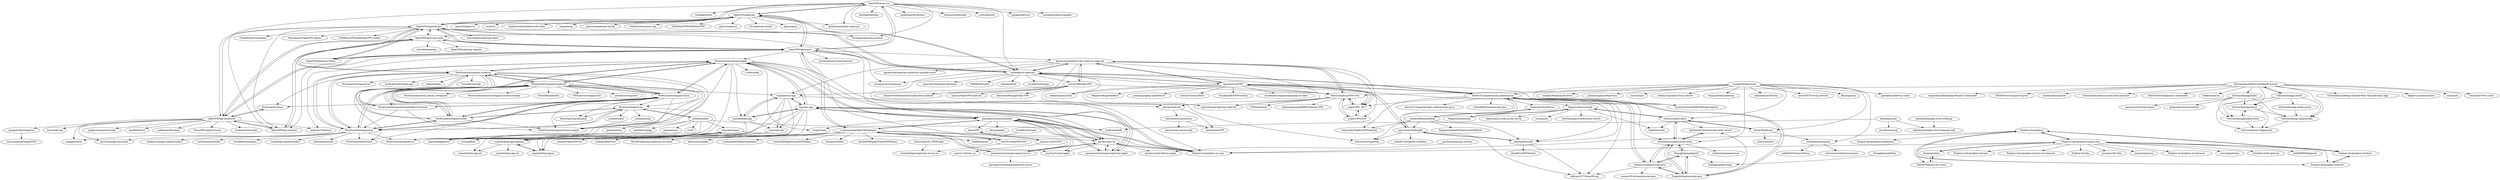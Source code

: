 digraph G {
"OpenVPN/easy-rsa" -> "OpenVPN/openvpn"
"OpenVPN/easy-rsa" -> "cloudflare/cfssl" ["e"=1]
"OpenVPN/easy-rsa" -> "OpenVPN/openvpn-gui"
"OpenVPN/easy-rsa" -> "OpenVPN/openvpn-build"
"OpenVPN/easy-rsa" -> "OpenVPN/openvpn3"
"OpenVPN/easy-rsa" -> "kylemanna/docker-openvpn" ["e"=1]
"OpenVPN/easy-rsa" -> "fail2ban/fail2ban" ["e"=1]
"OpenVPN/easy-rsa" -> "furlongm/openvpn-monitor" ["e"=1]
"OpenVPN/easy-rsa" -> "smallstep/certificates" ["e"=1]
"OpenVPN/easy-rsa" -> "schwabe/ics-openvpn"
"OpenVPN/easy-rsa" -> "letsencrypt/boulder" ["e"=1]
"OpenVPN/easy-rsa" -> "yrutschle/sslh" ["e"=1]
"OpenVPN/easy-rsa" -> "OpenVPN/tap-windows"
"OpenVPN/easy-rsa" -> "google/cadvisor" ["e"=1]
"OpenVPN/easy-rsa" -> "ansible/ansible-examples" ["e"=1]
"OpenVPN/openvpn" -> "OpenVPN/easy-rsa"
"OpenVPN/openvpn" -> "SoftEtherVPN/SoftEtherVPN" ["e"=1]
"OpenVPN/openvpn" -> "OpenVPN/openvpn-gui"
"OpenVPN/openvpn" -> "schwabe/ics-openvpn"
"OpenVPN/openvpn" -> "openssl/openssl" ["e"=1]
"OpenVPN/openvpn" -> "Nyr/openvpn-install" ["e"=1]
"OpenVPN/openvpn" -> "OpenVPN/openvpn3"
"OpenVPN/openvpn" -> "nginx/nginx" ["e"=1]
"OpenVPN/openvpn" -> "openwrt/openwrt" ["e"=1]
"OpenVPN/openvpn" -> "kylemanna/docker-openvpn" ["e"=1]
"OpenVPN/openvpn" -> "curl/curl" ["e"=1]
"OpenVPN/openvpn" -> "shadowsocks/shadowsocks-libev" ["e"=1]
"OpenVPN/openvpn" -> "nmap/nmap" ["e"=1]
"OpenVPN/openvpn" -> "angristan/openvpn-install" ["e"=1]
"OpenVPN/openvpn" -> "hwdsl2/setup-ipsec-vpn" ["e"=1]
"OpenVPN/openvpn-gui" -> "OpenVPN/openvpn3"
"OpenVPN/openvpn-gui" -> "OpenVPN/openvpn-build"
"OpenVPN/openvpn-gui" -> "OpenVPN/openvpn"
"OpenVPN/openvpn-gui" -> "OpenVPN/openvpn3-linux"
"OpenVPN/openvpn-gui" -> "OpenVPN/tap-windows6"
"OpenVPN/openvpn-gui" -> "OpenVPN/easy-rsa"
"OpenVPN/openvpn-gui" -> "schwabe/ics-openvpn"
"OpenVPN/openvpn-gui" -> "OpenVPN/tap-windows"
"OpenVPN/openvpn-gui" -> "Securepoint/openvpn-client"
"OpenVPN/openvpn-gui" -> "Tunnelblick/Tunnelblick" ["e"=1]
"OpenVPN/openvpn-gui" -> "WireGuard/wireguard-windows"
"OpenVPN/openvpn-gui" -> "Chocobozzz/OpenVPN-Admin" ["e"=1]
"OpenVPN/openvpn-gui" -> "furlongm/openvpn-monitor" ["e"=1]
"OpenVPN/openvpn-gui" -> "SoftEtherVPN/SoftEtherVPN_Stable" ["e"=1]
"OpenVPN/openvpn-gui" -> "strongswan/strongswan" ["e"=1]
"OpenVPN/openvpn3" -> "OpenVPN/openvpn3-linux"
"OpenVPN/openvpn3" -> "OpenVPN/openvpn-gui"
"OpenVPN/openvpn3" -> "ss-abramchuk/OpenVPNAdapter"
"OpenVPN/openvpn3" -> "OpenVPN/tap-windows6"
"OpenVPN/openvpn3" -> "OpenVPN/openvpn-build"
"OpenVPN/openvpn3" -> "schwabe/ics-openvpn"
"OpenVPN/openvpn3" -> "OpenVPN/openvpn"
"OpenVPN/openvpn3" -> "AnhTVc/OpenVPN-IOS"
"OpenVPN/openvpn3" -> "passepartoutvpn/tunnelkit"
"OpenVPN/openvpn3" -> "pritunl/pritunl-client-electron" ["e"=1]
"OpenVPN/openvpn3" -> "OpenVPN/easy-rsa"
"OpenVPN/openvpn3" -> "OpenVPN/tap-windows"
"OpenVPN/openvpn3" -> "ambrop72/badvpn" ["e"=1]
"OpenVPN/openvpn3" -> "gayanvoice/android-vpn-client-ics-openvpn"
"OpenVPN/openvpn3" -> "WireGuard/wireguard-apple"
"passepartoutvpn/tunnelkit" -> "ss-abramchuk/OpenVPNAdapter"
"passepartoutvpn/tunnelkit" -> "passepartoutvpn/passepartout-apple"
"passepartoutvpn/tunnelkit" -> "pia-foss/vpn-ios"
"passepartoutvpn/tunnelkit" -> "passepartoutvpn/passepartout-ios"
"passepartoutvpn/tunnelkit" -> "ivpn/ios-app"
"passepartoutvpn/tunnelkit" -> "pia-foss/tunnel-apple"
"passepartoutvpn/tunnelkit" -> "Psiphon-Inc/psiphon-ios-vpn"
"passepartoutvpn/tunnelkit" -> "WireGuard/wireguard-apple"
"passepartoutvpn/tunnelkit" -> "eduvpn/apple"
"passepartoutvpn/tunnelkit" -> "iCepa/iCepa" ["e"=1]
"passepartoutvpn/tunnelkit" -> "kean/VPN"
"pia-foss/extension-chrome" -> "pia-foss/client-library-apple"
"Psiphon-Inc/psiphon" -> "Psiphon-Inc/psiphon-windows"
"Psiphon-Inc/psiphon" -> "Psiphon-Inc/psiphon-android"
"Psiphon-Inc/psiphon" -> "Psiphon-Labs/psiphon-tunnel-core"
"Psiphon-Inc/psiphon" -> "Psiphon-Inc/psiphon-automation"
"Psiphon-Inc/psiphon" -> "Psiphon-Inc/psiphon-ios-vpn"
"fengyouchao/esocks" -> "fengyouchao/sockslib"
"fengyouchao/sockslib" -> "fengyouchao/esocks"
"fengyouchao/sockslib" -> "xtuhcy/socks5-netty"
"fengyouchao/sockslib" -> "damico/java-socks-proxy-server"
"fengyouchao/sockslib" -> "boldt/niosocks"
"fengyouchao/sockslib" -> "ravn/jsocks"
"fengyouchao/sockslib" -> "bbottema/java-socks-proxy-server"
"schwabe/ics-openvpn" -> "hexene/LocalVPN"
"schwabe/ics-openvpn" -> "OpenVPN/openvpn"
"schwabe/ics-openvpn" -> "gayanvoice/android-vpn-client-ics-openvpn"
"schwabe/ics-openvpn" -> "OpenVPN/openvpn3"
"schwabe/ics-openvpn" -> "dawei101/shadowsocks-android-java"
"schwabe/ics-openvpn" -> "M66B/NetGuard" ["e"=1]
"schwabe/ics-openvpn" -> "madeye/proxydroid" ["e"=1]
"schwabe/ics-openvpn" -> "ukanth/afwall" ["e"=1]
"schwabe/ics-openvpn" -> "MaxSmile/EasyVPN-Free"
"schwabe/ics-openvpn" -> "yuger/VPN_2017"
"schwabe/ics-openvpn" -> "ashraf789/Cake-VPN"
"schwabe/ics-openvpn" -> "OpenVPN/openvpn-gui"
"schwabe/ics-openvpn" -> "strongswan/strongswan" ["e"=1]
"schwabe/ics-openvpn" -> "asLody/VirtualApp" ["e"=1]
"schwabe/ics-openvpn" -> "open-keychain/open-keychain" ["e"=1]
"yuger/VPN2018" -> "yuger/VPN_2017"
"yuger/VPN2018" -> "MaxSmile/EasyVPN-Free"
"GitGuardian/ggshield" -> "GitGuardian/ggcanary"
"GitGuardian/ggshield" -> "GitGuardian/ggshield-action"
"GitGuardian/ggshield" -> "GitGuardian/py-gitguardian"
"GitGuardian/ggshield" -> "projectdiscovery/cloudlist" ["e"=1]
"GitGuardian/ggshield" -> "aquasecurity/chain-bench" ["e"=1]
"GitGuardian/py-gitguardian" -> "GitGuardian/src-fingerprint"
"OpenVPN/tap-windows6" -> "OpenVPN/tap-windows"
"OpenVPN/tap-windows6" -> "OpenVPN/openvpn-build"
"OpenVPN/tap-windows6" -> "songgao/water" ["e"=1]
"OpenVPN/tap-windows6" -> "eycorsican/go-tun2socks" ["e"=1]
"OpenVPN/tap-windows6" -> "OpenVPN/openvpn3"
"OpenVPN/tap-windows6" -> "WireGuard/wintun"
"OpenVPN/tap-windows6" -> "yinghuocho/gotun2socks" ["e"=1]
"OpenVPN/tap-windows6" -> "basil00/Divert" ["e"=1]
"OpenVPN/tap-windows6" -> "ambrop72/badvpn" ["e"=1]
"OpenVPN/tap-windows6" -> "OpenVPN/openvpn-gui"
"OpenVPN/tap-windows6" -> "LaKabane/libtuntap"
"OpenVPN/tap-windows6" -> "FlowerWrong/tun2socks" ["e"=1]
"OpenVPN/tap-windows6" -> "zhuhaow/tun2socks" ["e"=1]
"OpenVPN/tap-windows6" -> "gregnietsky/simpletun"
"OpenVPN/tap-windows6" -> "Srar/node-tap" ["e"=1]
"Psiphon-Inc/psiphon-android" -> "Psiphon-Inc/psiphon-windows"
"Psiphon-Inc/psiphon-android" -> "Psiphon-Inc/psiphon"
"WireGuard/wireguard-apple" -> "WireGuard/wireguard-windows"
"WireGuard/wireguard-apple" -> "WireGuard/wireguard-android"
"WireGuard/wireguard-apple" -> "WireGuard/wireguard-linux"
"WireGuard/wireguard-apple" -> "WireGuard/wireguard-tools"
"WireGuard/wireguard-apple" -> "passepartoutvpn/tunnelkit"
"WireGuard/wireguard-apple" -> "ivpn/ios-app"
"WireGuard/wireguard-apple" -> "WireGuard/wireguard-go"
"WireGuard/wireguard-apple" -> "Psiphon-Inc/psiphon-ios-vpn"
"WireGuard/wireguard-apple" -> "pia-foss/vpn-ios"
"WireGuard/wireguard-apple" -> "WireGuard/wireguard-rs"
"WireGuard/wireguard-apple" -> "passepartoutvpn/passepartout-apple"
"WireGuard/wireguard-apple" -> "s-s/dnscloak" ["e"=1]
"WireGuard/wireguard-apple" -> "WireGuard/wireguard-linux-compat"
"WireGuard/wireguard-apple" -> "iCepa/iCepa" ["e"=1]
"WireGuard/wireguard-apple" -> "ivpn/desktop-app"
"monkeyWie/proxyee" -> "adamfisk/LittleProxy" ["e"=1]
"monkeyWie/proxyee" -> "arloor/HttpProxy"
"monkeyWie/proxyee" -> "mitre/HTTP-Proxy-Servlet" ["e"=1]
"monkeyWie/proxyee" -> "ffay/lanproxy" ["e"=1]
"monkeyWie/proxyee" -> "xtuhcy/socks5-netty"
"monkeyWie/proxyee" -> "ksfzhaohui/shadowsocks-netty"
"monkeyWie/proxyee" -> "dawei101/shadowsocks-android-java"
"monkeyWie/proxyee" -> "chhsiao90/nitmproxy"
"monkeyWie/proxyee" -> "ganskef/LittleProxy-mitm" ["e"=1]
"monkeyWie/proxyee" -> "monkeyWie/proxyee-down" ["e"=1]
"monkeyWie/proxyee" -> "huolizhuminh/NetWorkPacketCapture" ["e"=1]
"monkeyWie/proxyee" -> "puhaiyang/easyHttpProxy"
"monkeyWie/proxyee" -> "core-lib/xjar" ["e"=1]
"monkeyWie/proxyee" -> "stefano-lupo/Java-Proxy-Server"
"monkeyWie/proxyee" -> "tang-jie/NettyGateway"
"WireGuard/wireguard-windows" -> "WireGuard/wireguard-linux"
"WireGuard/wireguard-windows" -> "WireGuard/wireguard-android"
"WireGuard/wireguard-windows" -> "WireGuard/wireguard-apple"
"WireGuard/wireguard-windows" -> "WireGuard/wireguard-go"
"WireGuard/wireguard-windows" -> "WireGuard/wireguard-tools"
"WireGuard/wireguard-windows" -> "WireGuard/wintun"
"WireGuard/wireguard-windows" -> "WireGuard/wireguard-monolithic-historical"
"WireGuard/wireguard-windows" -> "TunSafe/TunSafe" ["e"=1]
"WireGuard/wireguard-windows" -> "WireGuard/WireGuard" ["e"=1]
"WireGuard/wireguard-windows" -> "WireGuard/wireguard-nt"
"WireGuard/wireguard-windows" -> "WireGuard/wireguard-rs"
"WireGuard/wireguard-windows" -> "WireGuard/wireguard-linux-compat"
"WireGuard/wireguard-windows" -> "mullvad/mullvadvpn-app" ["e"=1]
"WireGuard/wireguard-windows" -> "imgk/shadow" ["e"=1]
"WireGuard/wireguard-windows" -> "OpenVPN/openvpn-gui"
"WireGuard/wintun" -> "OpenVPN/tap-windows6"
"chhsiao90/nitmproxy" -> "mike820324/microProxy"
"chhsiao90/nitmproxy" -> "viniciusccarvalho/nano-proxy"
"WireGuard/wireguard-tools" -> "WireGuard/wireguard-linux"
"WireGuard/wireguard-tools" -> "WireGuard/wireguard-android"
"WireGuard/wireguard-tools" -> "WireGuard/wireguard-linux-compat"
"WireGuard/wireguard-tools" -> "WireGuard/wireguard-apple"
"WireGuard/wireguard-tools" -> "WireGuard/wireguard-go"
"WireGuard/wireguard-tools" -> "WireGuard/wireguard-windows"
"WireGuard/wireguard-tools" -> "WireGuard/wgctrl-go"
"WireGuard/wireguard-go" -> "WireGuard/wgctrl-go"
"WireGuard/wireguard-go" -> "WireGuard/wireguard-windows"
"WireGuard/wireguard-go" -> "WireGuard/wireguard-linux"
"WireGuard/wireguard-go" -> "WireGuard/wireguard-tools"
"WireGuard/wireguard-go" -> "songgao/water" ["e"=1]
"WireGuard/wireguard-go" -> "WireGuard/wireguard-apple"
"WireGuard/wireguard-go" -> "WireGuard/wireguard-android"
"WireGuard/wireguard-go" -> "cloudflare/boringtun" ["e"=1]
"WireGuard/wireguard-go" -> "riobard/go-shadowsocks2" ["e"=1]
"WireGuard/wireguard-go" -> "tailscale/tailscale" ["e"=1]
"WireGuard/wireguard-go" -> "WireGuard/WireGuard" ["e"=1]
"WireGuard/wireguard-go" -> "shadowsocks/go-shadowsocks2" ["e"=1]
"WireGuard/wireguard-go" -> "WireGuard/wireguard-rs"
"WireGuard/wireguard-go" -> "vishvananda/netlink" ["e"=1]
"WireGuard/wireguard-go" -> "eycorsican/go-tun2socks" ["e"=1]
"ashraf789/Cake-VPN" -> "gayanvoice/android-vpn-client-ics-openvpn"
"ashraf789/Cake-VPN" -> "nnjun/SimpleOpenVpn-Android"
"ashraf789/Cake-VPN" -> "ivpn/android-app"
"ashraf789/Cake-VPN" -> "muizzu/OpenVPN-Android"
"ashraf789/Cake-VPN" -> "AnchorFreePartner/hydrasdk-demo-android"
"ashraf789/Cake-VPN" -> "KaustubhPatange/Gear-VPN"
"ashraf789/Cake-VPN" -> "MaxSmile/EasyVPN-Free"
"GitGuardian/APISecurityBestPractices" -> "GitGuardian/gg-shield"
"GitGuardian/APISecurityBestPractices" -> "GitGuardian/Getting-Started-With-The-Individual-App"
"GitGuardian/APISecurityBestPractices" -> "GitGuardian/py-gitguardian"
"GitGuardian/APISecurityBestPractices" -> "flipkart-incubator/Astra" ["e"=1]
"GitGuardian/APISecurityBestPractices" -> "snyk/snyk" ["e"=1]
"GitGuardian/APISecurityBestPractices" -> "GitGuardian/ggshield"
"GitGuardian/APISecurityBestPractices" -> "GitGuardian/ggcanary"
"GitGuardian/APISecurityBestPractices" -> "SecurityFTW/cs-suite" ["e"=1]
"GitGuardian/APISecurityBestPractices" -> "tanprathan/MobileApp-Pentest-Cheatsheet" ["e"=1]
"GitGuardian/APISecurityBestPractices" -> "OWASP/www-project-top-ten" ["e"=1]
"GitGuardian/APISecurityBestPractices" -> "MaxSmile/EasyVPN-Free"
"GitGuardian/APISecurityBestPractices" -> "michenriksen/gitrob" ["e"=1]
"GitGuardian/APISecurityBestPractices" -> "freach/kubernetes-security-best-practice" ["e"=1]
"GitGuardian/APISecurityBestPractices" -> "EdOverflow/bugbounty-cheatsheet" ["e"=1]
"GitGuardian/APISecurityBestPractices" -> "bl4de/research"
"WireGuard/wireguard-android" -> "WireGuard/wireguard-windows"
"WireGuard/wireguard-android" -> "WireGuard/wireguard-linux"
"WireGuard/wireguard-android" -> "WireGuard/wireguard-tools"
"WireGuard/wireguard-android" -> "WireGuard/wireguard-apple"
"WireGuard/wireguard-android" -> "WireGuard/wireguard-go"
"WireGuard/wireguard-android" -> "WireGuard/WireGuard" ["e"=1]
"WireGuard/wireguard-android" -> "WireGuard/wireguard-monolithic-historical"
"WireGuard/wireguard-android" -> "WireGuard/android_kernel_wireguard"
"WireGuard/wireguard-android" -> "WireGuard/wgctrl-go"
"WireGuard/wireguard-android" -> "ivpn/android-app"
"WireGuard/wireguard-android" -> "WireGuard/android-wireguard-module-builder"
"WireGuard/wireguard-android" -> "WireGuard/wireguard-linux-compat"
"WireGuard/wireguard-android" -> "f-droid/fdroidclient" ["e"=1]
"WireGuard/wireguard-android" -> "MSF-Jarvis/wireguard-kt"
"WireGuard/wireguard-android" -> "atrandys/wireguard" ["e"=1]
"OpenVPN/openvpn3-linux" -> "OpenVPN/openvpn3"
"OpenVPN/openvpn3-linux" -> "OpenVPN/openvpn-gui"
"gregnietsky/simpletun" -> "marywangran/SimpleVPN"
"Psiphon-Inc/psiphon-windows" -> "Psiphon-Inc/psiphon-android"
"Psiphon-Inc/psiphon-windows" -> "Psiphon-Inc/psiphon"
"Psiphon-Labs/psiphon-tunnel-core" -> "Psiphon-Inc/psiphon"
"Psiphon-Labs/psiphon-tunnel-core" -> "thispc/psiphon"
"Psiphon-Labs/psiphon-tunnel-core" -> "Psiphon-Inc/psiphon-ios-vpn"
"Psiphon-Labs/psiphon-tunnel-core" -> "Psiphon-Inc/psiphon-android"
"Psiphon-Labs/psiphon-tunnel-core" -> "Psiphon-Labs/psiphon-chrome"
"Psiphon-Labs/psiphon-tunnel-core" -> "Psiphon-Labs/psiphon-tunnel-core-binaries"
"Psiphon-Labs/psiphon-tunnel-core" -> "MewX/Psiphon3-for-Linux"
"Psiphon-Labs/psiphon-tunnel-core" -> "Psiphon-Inc/psiphon-windows"
"Psiphon-Labs/psiphon-tunnel-core" -> "Psiphon-Inc/dns"
"Psiphon-Labs/psiphon-tunnel-core" -> "xyuanmu/XX-Mini" ["e"=1]
"Psiphon-Labs/psiphon-tunnel-core" -> "yinqiwen/gsnova" ["e"=1]
"Psiphon-Labs/psiphon-tunnel-core" -> "Psiphon-Inc/psiphon-ios-browser"
"Psiphon-Labs/psiphon-tunnel-core" -> "azzvx/gogotester" ["e"=1]
"Psiphon-Labs/psiphon-tunnel-core" -> "brl/obfuscated-openssh" ["e"=1]
"Psiphon-Labs/psiphon-tunnel-core" -> "shell909090/goproxy" ["e"=1]
"WireGuard/wireguard-monolithic-historical" -> "WireGuard/wireguard-linux"
"WireGuard/wireguard-monolithic-historical" -> "WireGuard/wireguard-windows"
"WireGuard/wireguard-monolithic-historical" -> "WireGuard/wireguard-android"
"WireGuard/wireguard-monolithic-historical" -> "WireGuard/wireguard-linux-compat"
"WireGuard/wireguard-monolithic-historical" -> "WireGuard/wireguard-go"
"OpenVPN/tap-windows" -> "OpenVPN/tap-windows6"
"OpenVPN/tap-windows" -> "OpenVPN/openvpn-build"
"GitGuardian/ggcanary" -> "GitGuardian/ggshield-action"
"GitGuardian/ggcanary" -> "GitGuardian/py-gitguardian"
"GitGuardian/ggcanary" -> "GitGuardian/src-fingerprint"
"cgcym1234/YYVPN" -> "kean/VPN"
"cgcym1234/YYVPN" -> "cgcym1234/vpn_ss"
"kean/VPN" -> "cgcym1234/YYVPN"
"ivpn/ivpn.net" -> "ivpn/desktop-app-ui"
"ivpn/ivpn.net" -> "ivpn/desktop-app-daemon"
"hexene/LocalVPN" -> "pencil-box/NetKnight"
"hexene/LocalVPN" -> "dawei101/shadowsocks-android-java"
"hexene/LocalVPN" -> "huolizhuminh/NetWorkPacketCapture" ["e"=1]
"hexene/LocalVPN" -> "schwabe/ics-openvpn"
"hexene/LocalVPN" -> "zheying/Firewall"
"hexene/LocalVPN" -> "MegatronKing/NetBare" ["e"=1]
"hexene/LocalVPN" -> "madeye/proxydroid" ["e"=1]
"hexene/LocalVPN" -> "yuger/VPN_2017"
"hexene/LocalVPN" -> "AoEiuV020/VpnProxy"
"hexene/LocalVPN" -> "prisma/graphql-middleware" ["e"=1]
"hexene/LocalVPN" -> "MaxSmile/EasyVPN-Free"
"hexene/LocalVPN" -> "gayanvoice/android-vpn-client-ics-openvpn"
"hexene/LocalVPN" -> "x-falcon/Virtual-Hosts" ["e"=1]
"hexene/LocalVPN" -> "Soyokaze99/VPNFirewall"
"hexene/LocalVPN" -> "excitement-engineer/graphql-iso-date" ["e"=1]
"passepartoutvpn/passepartout-apple" -> "passepartoutvpn/tunnelkit"
"passepartoutvpn/passepartout-apple" -> "ivpn/ios-app"
"passepartoutvpn/passepartout-apple" -> "pia-foss/vpn-ios"
"WireGuard/wireguard-linux" -> "WireGuard/wireguard-tools"
"WireGuard/wireguard-linux" -> "WireGuard/wireguard-windows"
"WireGuard/wireguard-linux" -> "WireGuard/wireguard-android"
"WireGuard/wireguard-linux" -> "WireGuard/wireguard-go"
"WireGuard/wireguard-linux" -> "WireGuard/wireguard-apple"
"WireGuard/wireguard-linux" -> "WireGuard/wireguard-monolithic-historical"
"WireGuard/wireguard-linux" -> "WireGuard/wireguard-linux-compat"
"WireGuard/wireguard-linux" -> "WireGuard/wgctrl-go"
"WireGuard/wireguard-linux" -> "WireGuard/wg-dynamic" ["e"=1]
"WireGuard/wireguard-linux" -> "WireGuard/wireguard-rs"
"WireGuard/wireguard-linux" -> "WireGuard/wintun"
"GitGuardian/gg-shield" -> "GitGuardian/py-gitguardian"
"GitGuardian/gg-shield" -> "GitGuardian/gg-shield-action"
"GitGuardian/gg-shield" -> "GitGuardian/ggshield-action"
"GitGuardian/gg-shield" -> "GitGuardian/ggcanary"
"GitGuardian/gg-shield" -> "GitGuardian/APISecurityBestPractices"
"GitGuardian/gg-shield" -> "GitGuardian/src-fingerprint"
"yuger/VPN_2017" -> "yuger/VPN2018"
"yuger/VPN_2017" -> "MaxSmile/EasyVPN-Free"
"ksfzhaohui/shadowsocks-netty-server" -> "ksfzhaohui/shadowsocks-netty"
"inetaf/netaddr" -> "go4org/intern"
"inetaf/netaddr" -> "tailscale/depaware"
"inetaf/netaddr" -> "jwhited/corebgp" ["e"=1]
"inetaf/netaddr" -> "WireGuard/wgctrl-go"
"inetaf/netaddr" -> "jwalton/gchalk"
"inetaf/netaddr" -> "go4org/mem" ["e"=1]
"inetaf/netaddr" -> "rsc/rf" ["e"=1]
"inetaf/netaddr" -> "tailscale/hujson"
"dawei101/shadowsocks-android-java" -> "blakey22/shadowsocks-java"
"dawei101/shadowsocks-android-java" -> "dawei101/tongsheClient.shadowsocks-go-ui"
"dawei101/shadowsocks-android-java" -> "pencil-box/NetKnight"
"dawei101/shadowsocks-android-java" -> "hexene/LocalVPN"
"dawei101/shadowsocks-android-java" -> "oldman1977/SmartProxy"
"dawei101/shadowsocks-android-java" -> "clowwindy/ShadowVPNAndroid" ["e"=1]
"dawei101/shadowsocks-android-java" -> "zheying/Firewall"
"dawei101/shadowsocks-android-java" -> "fengyouchao/sockslib"
"dawei101/shadowsocks-android-java" -> "TongxiJi/shadowsocks-java"
"dawei101/shadowsocks-android-java" -> "hedaode/SmartProxy"
"dawei101/shadowsocks-android-java" -> "ksfzhaohui/shadowsocks-netty"
"dawei101/shadowsocks-android-java" -> "schwabe/ics-openvpn"
"dawei101/shadowsocks-android-java" -> "huolizhuminh/NetWorkPacketCapture" ["e"=1]
"dawei101/shadowsocks-android-java" -> "victor8886/shadowsockr-java"
"dawei101/shadowsocks-android-java" -> "yuger/VPN_2017"
"pencil-box/NetKnight" -> "zheying/Firewall"
"pencil-box/NetKnight" -> "zhao007z4/VpnServiceDemo"
"pencil-box/NetKnight" -> "oldman1977/SmartProxy"
"pencil-box/NetKnight" -> "hexene/LocalVPN"
"pencil-box/NetKnight" -> "dawei101/shadowsocks-android-java"
"pencil-box/NetKnight" -> "AoEiuV020/VpnProxy"
"madeye/BaoLianDeng" -> "hedaode/SmartProxy"
"madeye/BaoLianDeng" -> "AoEiuV020/VpnProxy"
"madeye/BaoLianDeng" -> "zheying/Firewall"
"madeye/BaoLianDeng" -> "KagayamaKaede/ShadowsocksRDroid" ["e"=1]
"madeye/BaoLianDeng" -> "clowwindy/ShadowVPNAndroid" ["e"=1]
"madeye/BaoLianDeng" -> "pencil-box/NetKnight"
"gayanvoice/android-vpn-client-ics-openvpn" -> "ashraf789/Cake-VPN"
"gayanvoice/android-vpn-client-ics-openvpn" -> "MaxSmile/EasyVPN-Free"
"gayanvoice/android-vpn-client-ics-openvpn" -> "eduvpn/android"
"gayanvoice/android-vpn-client-ics-openvpn" -> "schwabe/ics-openvpn"
"gayanvoice/android-vpn-client-ics-openvpn" -> "nnjun/SimpleOpenVpn-Android"
"gayanvoice/android-vpn-client-ics-openvpn" -> "ivpn/android-app"
"gayanvoice/android-vpn-client-ics-openvpn" -> "yuger/VPN2018"
"gayanvoice/android-vpn-client-ics-openvpn" -> "AnchorFreePartner/hydrasdk-demo-android"
"gayanvoice/android-vpn-client-ics-openvpn" -> "gayanvoice/openvpn-install-for-multiple-users"
"gayanvoice/android-vpn-client-ics-openvpn" -> "hexene/LocalVPN"
"gayanvoice/android-vpn-client-ics-openvpn" -> "yuger/VPN_2017"
"MewX/Psiphon3-for-Linux" -> "thispc/psiphon"
"Smartype/iOS_VPNPlugIn" -> "chrisballinger/openvpn-server-ios"
"pia-foss/vpn-ios" -> "passepartoutvpn/tunnelkit"
"pia-foss/vpn-ios" -> "pia-foss/tunnel-apple"
"pia-foss/vpn-ios" -> "pia-foss/client-library-apple"
"pia-foss/vpn-ios" -> "ivpn/ios-app"
"pia-foss/vpn-ios" -> "passepartoutvpn/passepartout-ios"
"pia-foss/vpn-ios" -> "Psiphon-Inc/psiphon-ios-vpn"
"pia-foss/vpn-ios" -> "passepartoutvpn/passepartout-apple"
"ivpn/ios-app" -> "ivpn/desktop-app"
"ivpn/ios-app" -> "ivpn/ivpn.net"
"ivpn/ios-app" -> "ivpn/desktop-app-daemon"
"ivpn/ios-app" -> "ivpn/android-app"
"ivpn/ios-app" -> "ivpn/desktop-app-ui"
"ivpn/ios-app" -> "passepartoutvpn/tunnelkit"
"ivpn/ios-app" -> "pia-foss/vpn-ios"
"ivpn/ios-app" -> "passepartoutvpn/passepartout-apple"
"ivpn/ios-app" -> "Psiphon-Inc/psiphon-ios-vpn"
"ivpn/ios-app" -> "WireGuard/wireguard-apple"
"ivpn/ios-app" -> "ivpn/desktop-app-ui2"
"MaxSmile/EasyVPN-Free" -> "yuger/VPN_2017"
"MaxSmile/EasyVPN-Free" -> "yuger/VPN2018"
"MaxSmile/EasyVPN-Free" -> "eduvpn/android"
"MaxSmile/EasyVPN-Free" -> "gayanvoice/android-vpn-client-ics-openvpn"
"MaxSmile/EasyVPN-Free" -> "VPNht/android"
"MaxSmile/EasyVPN-Free" -> "akashdeepsingh9988/Cybernet-VPN"
"MaxSmile/EasyVPN-Free" -> "nnjun/SimpleOpenVpn-Android"
"xtuhcy/socks5-netty" -> "ksfzhaohui/shadowsocks-netty"
"xtuhcy/socks5-netty" -> "fengyouchao/sockslib"
"xtuhcy/socks5-netty" -> "ksfzhaohui/shadowsocks-netty-server"
"xtuhcy/socks5-netty" -> "arloor/HttpProxy"
"xtuhcy/socks5-netty" -> "boldt/niosocks"
"ZhangJiupeng/AgentX" -> "ksfzhaohui/shadowsocks-netty"
"ZhangJiupeng/AgentX" -> "blakey22/shadowsocks-java"
"ZhangJiupeng/AgentX" -> "TongxiJi/shadowsocks-java"
"ZhangJiupeng/AgentX" -> "ZhangJiupeng/Gospy"
"ss-abramchuk/OpenVPNAdapter" -> "passepartoutvpn/tunnelkit"
"ss-abramchuk/OpenVPNAdapter" -> "AnhTVc/OpenVPN-IOS"
"ss-abramchuk/OpenVPNAdapter" -> "OpenVPN/openvpn3"
"ss-abramchuk/OpenVPNAdapter" -> "yaooort/OpenVPN-IOS"
"ss-abramchuk/OpenVPNAdapter" -> "passepartoutvpn/passepartout-ios"
"ss-abramchuk/OpenVPNAdapter" -> "zlyBear/BearFree" ["e"=1]
"ss-abramchuk/OpenVPNAdapter" -> "MyTheValentinus/openvpn-ios-client"
"ss-abramchuk/OpenVPNAdapter" -> "pia-foss/vpn-ios"
"ss-abramchuk/OpenVPNAdapter" -> "keeshux/tunnelkit"
"ss-abramchuk/OpenVPNAdapter" -> "yichengchen/RabbitVpnDemo" ["e"=1]
"ss-abramchuk/OpenVPNAdapter" -> "lxdcn/NEPacketTunnelVPNDemo" ["e"=1]
"ss-abramchuk/OpenVPNAdapter" -> "pia-foss/tunnel-apple"
"ss-abramchuk/OpenVPNAdapter" -> "Psiphon-Inc/psiphon-ios-vpn"
"ss-abramchuk/OpenVPNAdapter" -> "zhuhaow/NEKit" ["e"=1]
"ss-abramchuk/OpenVPNAdapter" -> "davlxd/NEPacketTunnelVPNDemo"
"passepartoutvpn/passepartout-ios" -> "passepartoutvpn/tunnelkit"
"passepartoutvpn/passepartout-ios" -> "pia-foss/vpn-ios"
"passepartoutvpn/passepartout-ios" -> "passepartoutvpn/passepartout-macos"
"passepartoutvpn/passepartout-ios" -> "ss-abramchuk/OpenVPNAdapter"
"arloor/HttpProxy" -> "arloor/connect"
"arloor/HttpProxy" -> "xtuhcy/socks5-netty"
"arloor/HttpProxy" -> "chhsiao90/nitmproxy"
"TongxiJi/shadowsocks-java" -> "ksfzhaohui/shadowsocks-netty"
"TongxiJi/shadowsocks-java" -> "ksfzhaohui/shadowsocks-netty-server"
"TongxiJi/shadowsocks-java" -> "blakey22/shadowsocks-java"
"TongxiJi/shadowsocks-java" -> "ZhangJiupeng/AgentX"
"TongxiJi/shadowsocks-java" -> "dawei101/shadowsocks-android-java"
"ivpn/desktop-app" -> "ivpn/android-app"
"ivpn/desktop-app" -> "ivpn/ios-app"
"ivpn/desktop-app" -> "ivpn/ivpn.net"
"ivpn/desktop-app" -> "ivpn/desktop-app-daemon"
"OpenVPN/openvpn-build" -> "OpenVPN/tap-windows"
"OpenVPN/openvpn-build" -> "OpenVPN/tap-windows6"
"OpenVPN/openvpn-build" -> "OpenVPN/openvpn-gui"
"OpenVPN/openvpn-build" -> "OpenVPN/openvpn3"
"OpenVPN/openvpn-build" -> "schwabe/openvpn"
"OpenVPN/openvpn-build" -> "OpenVPN/openvpn-vagrant"
"ivpn/android-app" -> "ivpn/desktop-app"
"ivpn/android-app" -> "ivpn/ivpn.net"
"ivpn/android-app" -> "ivpn/ios-app"
"ivpn/android-app" -> "ivpn/desktop-app-ui"
"ivpn/android-app" -> "ivpn/desktop-app-daemon"
"ivpn/android-app" -> "eduvpn/android"
"hedaode/SmartProxy" -> "madeye/BaoLianDeng"
"zheying/Firewall" -> "pencil-box/NetKnight"
"zheying/Firewall" -> "oldman1977/SmartProxy"
"zheying/Firewall" -> "zhao007z4/IP-Monitor"
"ivpn/desktop-app-ui" -> "ivpn/desktop-app-daemon"
"ksfzhaohui/shadowsocks-netty" -> "ksfzhaohui/shadowsocks-netty-server"
"ksfzhaohui/shadowsocks-netty" -> "xtuhcy/socks5-netty"
"ksfzhaohui/shadowsocks-netty" -> "blakey22/shadowsocks-java"
"ksfzhaohui/shadowsocks-netty" -> "TongxiJi/shadowsocks-java"
"ksfzhaohui/shadowsocks-netty" -> "ZhangJiupeng/AgentX"
"ksfzhaohui/shadowsocks-netty" -> "ksfzhaohui/gameserver" ["e"=1]
"Psiphon-Inc/psiphon-ios-vpn" -> "pia-foss/vpn-ios"
"Psiphon-Inc/psiphon-ios-vpn" -> "passepartoutvpn/tunnelkit"
"Psiphon-Inc/psiphon-ios-vpn" -> "ivpn/ios-app"
"GitGuardian/gg-shield-action" -> "GitGuardian/py-gitguardian"
"blockloop/scan" -> "jwalton/gchalk"
"blockloop/scan" -> "proullon/ramsql" ["e"=1]
"blockloop/scan" -> "nikolaydubina/go-cover-treemap-web"
"thispc/psiphon" -> "MewX/Psiphon3-for-Linux"
"thispc/psiphon" -> "Psiphon-Labs/psiphon-tunnel-core"
"blakey22/shadowsocks-java" -> "dawei101/shadowsocks-android-java"
"blakey22/shadowsocks-java" -> "ksfzhaohui/shadowsocks-netty"
"blakey22/shadowsocks-java" -> "nooner2014/shadowsocks-java"
"blakey22/shadowsocks-java" -> "oldman1977/SmartProxy"
"blakey22/shadowsocks-java" -> "TongxiJi/shadowsocks-java"
"blakey22/shadowsocks-java" -> "ZhangJiupeng/AgentX"
"eduvpn/documentation" -> "eduvpn/vpn-server-node"
"eduvpn/documentation" -> "Amebis/eduVPN"
"tailscale/hujson" -> "tailscale/depaware"
"tailscale/hujson" -> "rsc/tmplfunc" ["e"=1]
"tailscale/hujson" -> "bradfitz/lesser"
"eduvpn/android" -> "eduvpn/documentation"
"eduvpn/android" -> "Amebis/eduVPN"
"GitGuardian/ggshield-action" -> "GitGuardian/src-fingerprint"
"GitGuardian/ggshield-action" -> "GitGuardian/ggcanary"
"nikolaydubina/go-cover-treemap" -> "nikolaydubina/go-cover-treemap-web"
"AnhTVc/OpenVPN-IOS" -> "ss-abramchuk/OpenVPNAdapter"
"AnhTVc/OpenVPN-IOS" -> "chrisballinger/openvpn-server-ios"
"WireGuard/wgctrl-go" -> "WireGuard/wireguard-go"
"WireGuard/wgctrl-go" -> "WireGuard/wireguard-tools"
"WireGuard/wgctrl-go" -> "WireGuard/wireguard-rs"
"WireGuard/wgctrl-go" -> "jwhited/wgsd" ["e"=1]
"WireGuard/wgctrl-go" -> "inetaf/netaddr"
"WireGuard/wgctrl-go" -> "mdlayher/xdp"
"WireGuard/wgctrl-go" -> "WireGuard/wg-dynamic" ["e"=1]
"ivpn/desktop-app-daemon" -> "ivpn/desktop-app-ui"
"ivpn/desktop-app-daemon" -> "ivpn/desktop-app-cli"
"ivpn/desktop-app-daemon" -> "ivpn/desktop-app-ui2"
"tailscale/depaware" -> "tailscale/hujson"
"bradfitz/shotizam" -> "bradfitz/lesser"
"ZhangJiupeng/Delta" -> "ZhangJiupeng/Gospy"
"OpenVPN/easy-rsa" ["l"="-39.858,-18.997"]
"OpenVPN/openvpn" ["l"="-39.858,-19.04"]
"cloudflare/cfssl" ["l"="-10.785,-0.162"]
"OpenVPN/openvpn-gui" ["l"="-39.817,-18.997"]
"OpenVPN/openvpn-build" ["l"="-39.833,-18.967"]
"OpenVPN/openvpn3" ["l"="-39.801,-18.983"]
"kylemanna/docker-openvpn" ["l"="-14.43,-5.942"]
"fail2ban/fail2ban" ["l"="-27.16,-16.669"]
"furlongm/openvpn-monitor" ["l"="-13.129,-4.266"]
"smallstep/certificates" ["l"="-10.605,-0.096"]
"schwabe/ics-openvpn" ["l"="-39.821,-19.082"]
"letsencrypt/boulder" ["l"="-10.937,-0.408"]
"yrutschle/sslh" ["l"="-9.788,-22.726"]
"OpenVPN/tap-windows" ["l"="-39.849,-18.957"]
"google/cadvisor" ["l"="-10.722,-0.238"]
"ansible/ansible-examples" ["l"="-15.756,-7.997"]
"SoftEtherVPN/SoftEtherVPN" ["l"="-26.601,-17.084"]
"openssl/openssl" ["l"="-12.053,22.499"]
"Nyr/openvpn-install" ["l"="-32.64,-23.446"]
"nginx/nginx" ["l"="-12.159,22.507"]
"openwrt/openwrt" ["l"="-31.014,-17.207"]
"curl/curl" ["l"="-12.087,22.577"]
"shadowsocks/shadowsocks-libev" ["l"="-26.82,-17.041"]
"nmap/nmap" ["l"="-7.58,-43.442"]
"angristan/openvpn-install" ["l"="-32.634,-23.36"]
"hwdsl2/setup-ipsec-vpn" ["l"="-32.61,-23.557"]
"OpenVPN/openvpn3-linux" ["l"="-39.787,-19.012"]
"OpenVPN/tap-windows6" ["l"="-39.819,-18.943"]
"Securepoint/openvpn-client" ["l"="-39.889,-18.974"]
"Tunnelblick/Tunnelblick" ["l"="-47.435,-0.991"]
"WireGuard/wireguard-windows" ["l"="-39.683,-18.92"]
"Chocobozzz/OpenVPN-Admin" ["l"="-13.144,-4.298"]
"SoftEtherVPN/SoftEtherVPN_Stable" ["l"="-26.4,-17.013"]
"strongswan/strongswan" ["l"="-32.424,-23.648"]
"ss-abramchuk/OpenVPNAdapter" ["l"="-39.779,-18.911"]
"AnhTVc/OpenVPN-IOS" ["l"="-39.813,-18.91"]
"passepartoutvpn/tunnelkit" ["l"="-39.739,-18.933"]
"pritunl/pritunl-client-electron" ["l"="-32.29,-23.385"]
"ambrop72/badvpn" ["l"="-39.808,-17.757"]
"gayanvoice/android-vpn-client-ics-openvpn" ["l"="-39.775,-19.099"]
"WireGuard/wireguard-apple" ["l"="-39.686,-18.939"]
"passepartoutvpn/passepartout-apple" ["l"="-39.718,-18.936"]
"pia-foss/vpn-ios" ["l"="-39.727,-18.912"]
"passepartoutvpn/passepartout-ios" ["l"="-39.752,-18.895"]
"ivpn/ios-app" ["l"="-39.711,-18.959"]
"pia-foss/tunnel-apple" ["l"="-39.766,-18.933"]
"Psiphon-Inc/psiphon-ios-vpn" ["l"="-39.726,-18.888"]
"eduvpn/apple" ["l"="-39.756,-18.954"]
"iCepa/iCepa" ["l"="-28.172,-22.382"]
"kean/VPN" ["l"="-39.743,-18.978"]
"pia-foss/extension-chrome" ["l"="-39.675,-18.817"]
"pia-foss/client-library-apple" ["l"="-39.702,-18.857"]
"Psiphon-Inc/psiphon" ["l"="-39.743,-18.789"]
"Psiphon-Inc/psiphon-windows" ["l"="-39.75,-18.755"]
"Psiphon-Inc/psiphon-android" ["l"="-39.762,-18.769"]
"Psiphon-Labs/psiphon-tunnel-core" ["l"="-39.72,-18.762"]
"Psiphon-Inc/psiphon-automation" ["l"="-39.774,-18.791"]
"fengyouchao/esocks" ["l"="-40.011,-19.17"]
"fengyouchao/sockslib" ["l"="-39.991,-19.182"]
"xtuhcy/socks5-netty" ["l"="-39.988,-19.218"]
"damico/java-socks-proxy-server" ["l"="-40.021,-19.187"]
"boldt/niosocks" ["l"="-40.009,-19.202"]
"ravn/jsocks" ["l"="-40.008,-19.151"]
"bbottema/java-socks-proxy-server" ["l"="-40.033,-19.172"]
"hexene/LocalVPN" ["l"="-39.829,-19.146"]
"dawei101/shadowsocks-android-java" ["l"="-39.888,-19.173"]
"M66B/NetGuard" ["l"="-28.121,-21.965"]
"madeye/proxydroid" ["l"="-19.13,-30.702"]
"ukanth/afwall" ["l"="-28.146,-21.9"]
"MaxSmile/EasyVPN-Free" ["l"="-39.76,-19.139"]
"yuger/VPN_2017" ["l"="-39.805,-19.131"]
"ashraf789/Cake-VPN" ["l"="-39.746,-19.092"]
"asLody/VirtualApp" ["l"="48.977,0.842"]
"open-keychain/open-keychain" ["l"="-27.834,-21.89"]
"yuger/VPN2018" ["l"="-39.782,-19.129"]
"GitGuardian/ggshield" ["l"="-39.649,-19.31"]
"GitGuardian/ggcanary" ["l"="-39.637,-19.288"]
"GitGuardian/ggshield-action" ["l"="-39.623,-19.305"]
"GitGuardian/py-gitguardian" ["l"="-39.624,-19.289"]
"projectdiscovery/cloudlist" ["l"="-8.574,-46.27"]
"aquasecurity/chain-bench" ["l"="-9.439,0.449"]
"GitGuardian/src-fingerprint" ["l"="-39.611,-19.294"]
"songgao/water" ["l"="-39.847,-17.806"]
"eycorsican/go-tun2socks" ["l"="-39.842,-17.778"]
"WireGuard/wintun" ["l"="-39.752,-18.917"]
"yinghuocho/gotun2socks" ["l"="-39.792,-17.793"]
"basil00/Divert" ["l"="-21.562,-32.118"]
"LaKabane/libtuntap" ["l"="-39.85,-18.902"]
"FlowerWrong/tun2socks" ["l"="-39.823,-17.782"]
"zhuhaow/tun2socks" ["l"="-39.782,-17.83"]
"gregnietsky/simpletun" ["l"="-39.888,-18.898"]
"Srar/node-tap" ["l"="-26.596,-17.567"]
"WireGuard/wireguard-android" ["l"="-39.639,-18.95"]
"WireGuard/wireguard-linux" ["l"="-39.655,-18.91"]
"WireGuard/wireguard-tools" ["l"="-39.64,-18.925"]
"WireGuard/wireguard-go" ["l"="-39.62,-18.921"]
"WireGuard/wireguard-rs" ["l"="-39.632,-18.888"]
"s-s/dnscloak" ["l"="-38.007,-19.143"]
"WireGuard/wireguard-linux-compat" ["l"="-39.663,-18.949"]
"ivpn/desktop-app" ["l"="-39.698,-18.984"]
"monkeyWie/proxyee" ["l"="-39.977,-19.257"]
"adamfisk/LittleProxy" ["l"="9.4,21.309"]
"arloor/HttpProxy" ["l"="-40.015,-19.244"]
"mitre/HTTP-Proxy-Servlet" ["l"="9.437,21.341"]
"ffay/lanproxy" ["l"="6.614,18.179"]
"ksfzhaohui/shadowsocks-netty" ["l"="-39.944,-19.216"]
"chhsiao90/nitmproxy" ["l"="-40.031,-19.274"]
"ganskef/LittleProxy-mitm" ["l"="9.376,21.242"]
"monkeyWie/proxyee-down" ["l"="-26.956,-17.226"]
"huolizhuminh/NetWorkPacketCapture" ["l"="-19.167,-30.707"]
"puhaiyang/easyHttpProxy" ["l"="-40,-19.284"]
"core-lib/xjar" ["l"="-42.201,9.728"]
"stefano-lupo/Java-Proxy-Server" ["l"="-39.988,-19.308"]
"tang-jie/NettyGateway" ["l"="-39.964,-19.292"]
"WireGuard/wireguard-monolithic-historical" ["l"="-39.656,-18.934"]
"TunSafe/TunSafe" ["l"="-34.585,-13.982"]
"WireGuard/WireGuard" ["l"="-34.542,-14.036"]
"WireGuard/wireguard-nt" ["l"="-39.676,-18.874"]
"mullvad/mullvadvpn-app" ["l"="-27.97,-21.893"]
"imgk/shadow" ["l"="-40.016,-17.864"]
"mike820324/microProxy" ["l"="-40.044,-19.295"]
"viniciusccarvalho/nano-proxy" ["l"="-40.063,-19.283"]
"WireGuard/wgctrl-go" ["l"="-39.587,-18.903"]
"cloudflare/boringtun" ["l"="-9.239,5.006"]
"riobard/go-shadowsocks2" ["l"="-39.668,-17.712"]
"tailscale/tailscale" ["l"="-32.421,-23.193"]
"shadowsocks/go-shadowsocks2" ["l"="-39.727,-17.804"]
"vishvananda/netlink" ["l"="-11.533,1.586"]
"nnjun/SimpleOpenVpn-Android" ["l"="-39.75,-19.12"]
"ivpn/android-app" ["l"="-39.707,-19.02"]
"muizzu/OpenVPN-Android" ["l"="-39.716,-19.105"]
"AnchorFreePartner/hydrasdk-demo-android" ["l"="-39.736,-19.11"]
"KaustubhPatange/Gear-VPN" ["l"="-39.707,-19.125"]
"GitGuardian/APISecurityBestPractices" ["l"="-39.66,-19.255"]
"GitGuardian/gg-shield" ["l"="-39.613,-19.27"]
"GitGuardian/Getting-Started-With-The-Individual-App" ["l"="-39.64,-19.232"]
"flipkart-incubator/Astra" ["l"="-9.101,-46.257"]
"snyk/snyk" ["l"="-10.658,0.301"]
"SecurityFTW/cs-suite" ["l"="-8.77,-1.424"]
"tanprathan/MobileApp-Pentest-Cheatsheet" ["l"="-18.977,-30.889"]
"OWASP/www-project-top-ten" ["l"="-6.764,-45.927"]
"michenriksen/gitrob" ["l"="-9.066,-46.272"]
"freach/kubernetes-security-best-practice" ["l"="-10.861,0.386"]
"EdOverflow/bugbounty-cheatsheet" ["l"="-8.895,-46.342"]
"bl4de/research" ["l"="-39.69,-19.286"]
"WireGuard/android_kernel_wireguard" ["l"="-39.605,-18.977"]
"WireGuard/android-wireguard-module-builder" ["l"="-39.596,-18.96"]
"f-droid/fdroidclient" ["l"="-28.136,-22.058"]
"MSF-Jarvis/wireguard-kt" ["l"="-39.623,-18.983"]
"atrandys/wireguard" ["l"="-34.588,-13.963"]
"marywangran/SimpleVPN" ["l"="-39.918,-18.881"]
"thispc/psiphon" ["l"="-39.73,-18.726"]
"Psiphon-Labs/psiphon-chrome" ["l"="-39.683,-18.738"]
"Psiphon-Labs/psiphon-tunnel-core-binaries" ["l"="-39.703,-18.731"]
"MewX/Psiphon3-for-Linux" ["l"="-39.719,-18.707"]
"Psiphon-Inc/dns" ["l"="-39.691,-18.764"]
"xyuanmu/XX-Mini" ["l"="-39.398,-17.371"]
"yinqiwen/gsnova" ["l"="-39.501,-17.42"]
"Psiphon-Inc/psiphon-ios-browser" ["l"="-39.698,-18.749"]
"azzvx/gogotester" ["l"="-39.532,-17.396"]
"brl/obfuscated-openssh" ["l"="-39.929,-17.494"]
"shell909090/goproxy" ["l"="-39.627,-17.587"]
"cgcym1234/YYVPN" ["l"="-39.74,-19.002"]
"cgcym1234/vpn_ss" ["l"="-39.738,-19.025"]
"ivpn/ivpn.net" ["l"="-39.711,-18.997"]
"ivpn/desktop-app-ui" ["l"="-39.696,-19.002"]
"ivpn/desktop-app-daemon" ["l"="-39.684,-19"]
"pencil-box/NetKnight" ["l"="-39.85,-19.179"]
"zheying/Firewall" ["l"="-39.855,-19.198"]
"MegatronKing/NetBare" ["l"="-19.191,-30.674"]
"AoEiuV020/VpnProxy" ["l"="-39.827,-19.187"]
"prisma/graphql-middleware" ["l"="30.815,-33.915"]
"x-falcon/Virtual-Hosts" ["l"="-38.928,-17.378"]
"Soyokaze99/VPNFirewall" ["l"="-39.805,-19.173"]
"excitement-engineer/graphql-iso-date" ["l"="30.851,-33.912"]
"WireGuard/wg-dynamic" ["l"="-32.446,-23.269"]
"GitGuardian/gg-shield-action" ["l"="-39.583,-19.294"]
"ksfzhaohui/shadowsocks-netty-server" ["l"="-39.961,-19.202"]
"inetaf/netaddr" ["l"="-39.502,-18.874"]
"go4org/intern" ["l"="-39.496,-18.844"]
"tailscale/depaware" ["l"="-39.458,-18.884"]
"jwhited/corebgp" ["l"="-11.512,1.386"]
"jwalton/gchalk" ["l"="-39.455,-18.819"]
"go4org/mem" ["l"="-13.572,1.652"]
"rsc/rf" ["l"="-13.532,1.694"]
"tailscale/hujson" ["l"="-39.431,-18.877"]
"blakey22/shadowsocks-java" ["l"="-39.909,-19.211"]
"dawei101/tongsheClient.shadowsocks-go-ui" ["l"="-39.909,-19.144"]
"oldman1977/SmartProxy" ["l"="-39.88,-19.198"]
"clowwindy/ShadowVPNAndroid" ["l"="-39.778,-17.431"]
"TongxiJi/shadowsocks-java" ["l"="-39.926,-19.198"]
"hedaode/SmartProxy" ["l"="-39.867,-19.226"]
"victor8886/shadowsockr-java" ["l"="-39.925,-19.16"]
"zhao007z4/VpnServiceDemo" ["l"="-39.821,-19.204"]
"madeye/BaoLianDeng" ["l"="-39.839,-19.22"]
"KagayamaKaede/ShadowsocksRDroid" ["l"="-39.558,-17.639"]
"eduvpn/android" ["l"="-39.715,-19.087"]
"gayanvoice/openvpn-install-for-multiple-users" ["l"="-39.781,-19.144"]
"Smartype/iOS_VPNPlugIn" ["l"="-39.87,-18.831"]
"chrisballinger/openvpn-server-ios" ["l"="-39.845,-18.863"]
"ivpn/desktop-app-ui2" ["l"="-39.68,-18.979"]
"VPNht/android" ["l"="-39.744,-19.179"]
"akashdeepsingh9988/Cybernet-VPN" ["l"="-39.734,-19.158"]
"ZhangJiupeng/AgentX" ["l"="-39.925,-19.23"]
"ZhangJiupeng/Gospy" ["l"="-39.922,-19.259"]
"yaooort/OpenVPN-IOS" ["l"="-39.794,-18.867"]
"zlyBear/BearFree" ["l"="-39.752,-17.894"]
"MyTheValentinus/openvpn-ios-client" ["l"="-39.793,-18.888"]
"keeshux/tunnelkit" ["l"="-39.778,-18.873"]
"yichengchen/RabbitVpnDemo" ["l"="-39.719,-17.881"]
"lxdcn/NEPacketTunnelVPNDemo" ["l"="-39.75,-18.039"]
"zhuhaow/NEKit" ["l"="-39.647,-17.783"]
"davlxd/NEPacketTunnelVPNDemo" ["l"="-39.81,-18.879"]
"passepartoutvpn/passepartout-macos" ["l"="-39.754,-18.864"]
"arloor/connect" ["l"="-40.041,-19.242"]
"schwabe/openvpn" ["l"="-39.882,-18.943"]
"OpenVPN/openvpn-vagrant" ["l"="-39.857,-18.938"]
"zhao007z4/IP-Monitor" ["l"="-39.846,-19.237"]
"ksfzhaohui/gameserver" ["l"="5.627,19.748"]
"blockloop/scan" ["l"="-39.418,-18.779"]
"proullon/ramsql" ["l"="-13.516,1.58"]
"nikolaydubina/go-cover-treemap-web" ["l"="-39.393,-18.753"]
"nooner2014/shadowsocks-java" ["l"="-39.901,-19.245"]
"eduvpn/documentation" ["l"="-39.672,-19.102"]
"eduvpn/vpn-server-node" ["l"="-39.649,-19.112"]
"Amebis/eduVPN" ["l"="-39.686,-19.089"]
"rsc/tmplfunc" ["l"="-13.636,1.697"]
"bradfitz/lesser" ["l"="-39.383,-18.877"]
"nikolaydubina/go-cover-treemap" ["l"="-39.371,-18.731"]
"jwhited/wgsd" ["l"="-32.44,-23.223"]
"mdlayher/xdp" ["l"="-39.554,-18.897"]
"ivpn/desktop-app-cli" ["l"="-39.66,-19.017"]
"bradfitz/shotizam" ["l"="-39.344,-18.877"]
"ZhangJiupeng/Delta" ["l"="-39.918,-19.28"]
}
